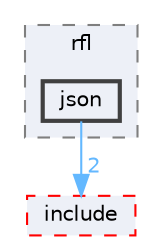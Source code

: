 digraph "external/reflect-cpp/src/rfl/json"
{
 // LATEX_PDF_SIZE
  bgcolor="transparent";
  edge [fontname=Helvetica,fontsize=10,labelfontname=Helvetica,labelfontsize=10];
  node [fontname=Helvetica,fontsize=10,shape=box,height=0.2,width=0.4];
  compound=true
  subgraph clusterdir_b4343597247f4e6c17c01575f362c2a5 {
    graph [ bgcolor="#edf0f7", pencolor="grey50", label="rfl", fontname=Helvetica,fontsize=10 style="filled,dashed", URL="dir_b4343597247f4e6c17c01575f362c2a5.html",tooltip=""]
  dir_2bb70e175c812b3ef9bc7088df598dbc [label="json", fillcolor="#edf0f7", color="grey25", style="filled,bold", URL="dir_2bb70e175c812b3ef9bc7088df598dbc.html",tooltip=""];
  }
  dir_52db5b9842da2a9d3126408803d2a092 [label="include", fillcolor="#edf0f7", color="red", style="filled,dashed", URL="dir_52db5b9842da2a9d3126408803d2a092.html",tooltip=""];
  dir_2bb70e175c812b3ef9bc7088df598dbc->dir_52db5b9842da2a9d3126408803d2a092 [headlabel="2", labeldistance=1.5 headhref="dir_000434_000385.html" href="dir_000434_000385.html" color="steelblue1" fontcolor="steelblue1"];
}
